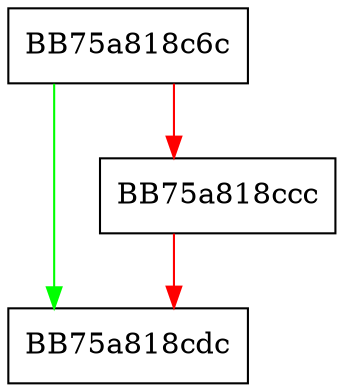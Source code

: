 digraph GetImageNameConfigurationAtSyncStart {
  node [shape="box"];
  graph [splines=ortho];
  BB75a818c6c -> BB75a818cdc [color="green"];
  BB75a818c6c -> BB75a818ccc [color="red"];
  BB75a818ccc -> BB75a818cdc [color="red"];
}